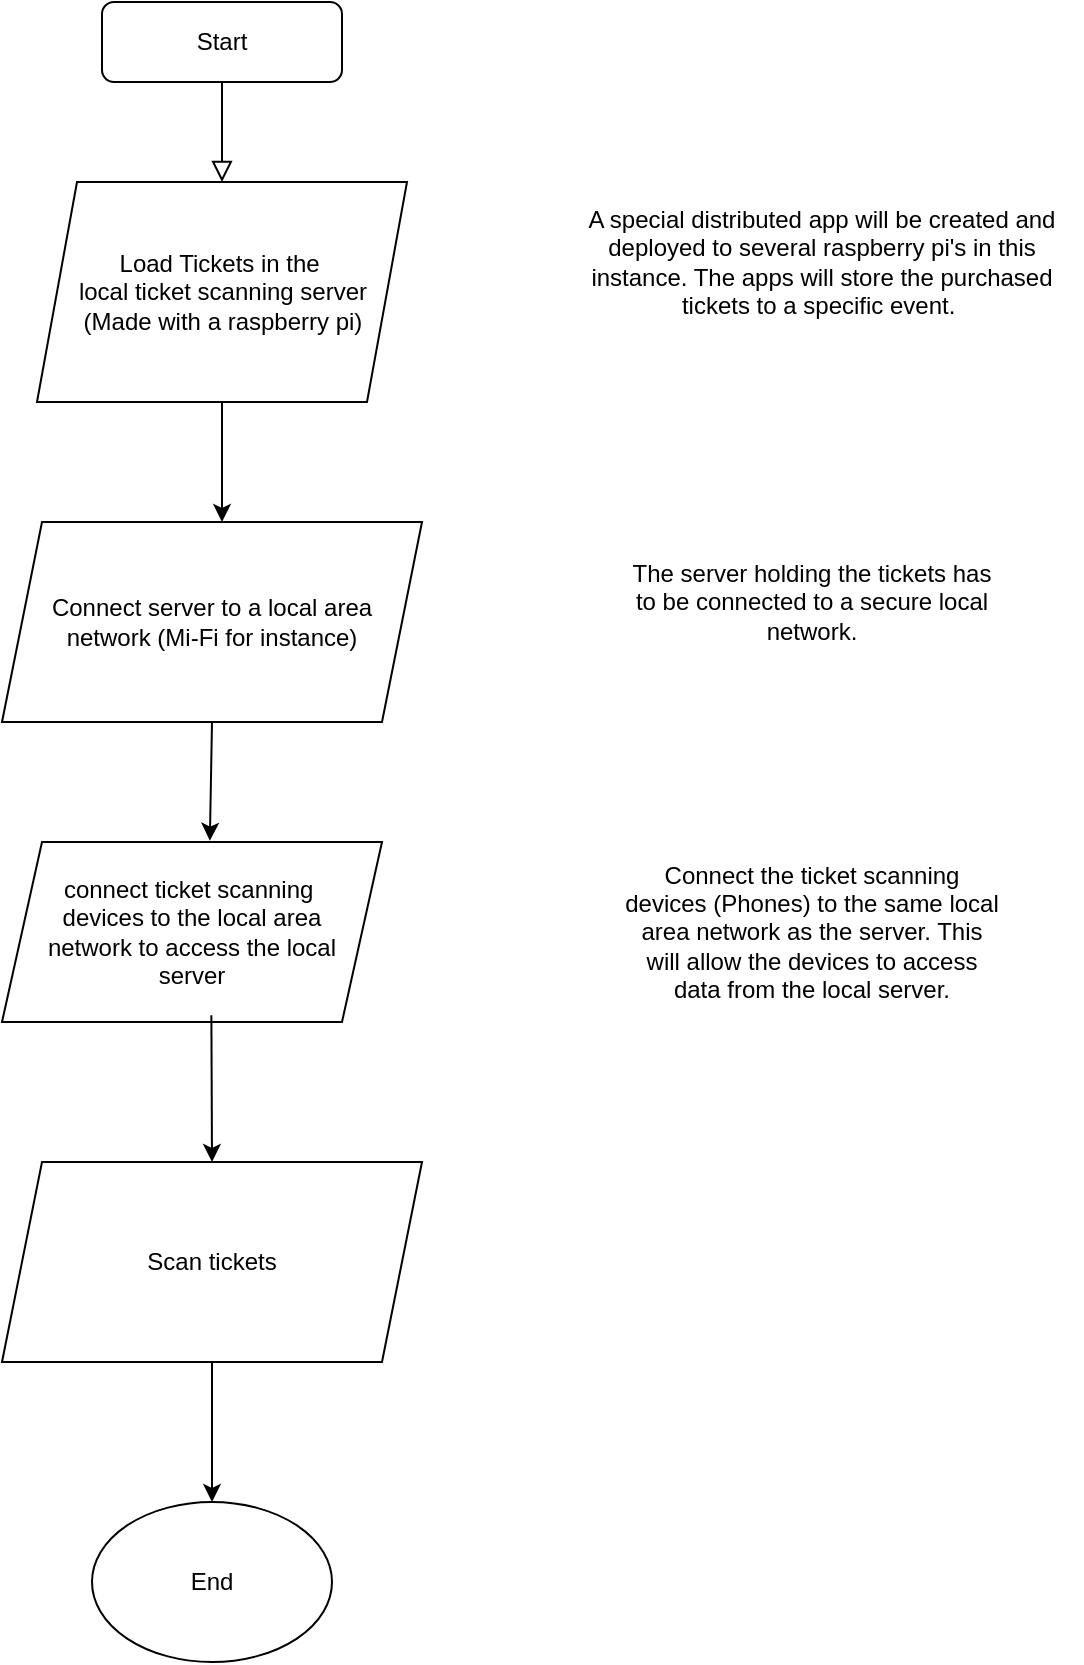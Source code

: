 <mxfile version="24.6.4" type="github">
  <diagram id="C5RBs43oDa-KdzZeNtuy" name="Page-1">
    <mxGraphModel dx="2068" dy="892" grid="1" gridSize="10" guides="1" tooltips="1" connect="1" arrows="1" fold="1" page="1" pageScale="1" pageWidth="827" pageHeight="1169" math="0" shadow="0">
      <root>
        <mxCell id="WIyWlLk6GJQsqaUBKTNV-0" />
        <mxCell id="WIyWlLk6GJQsqaUBKTNV-1" parent="WIyWlLk6GJQsqaUBKTNV-0" />
        <mxCell id="WIyWlLk6GJQsqaUBKTNV-2" value="" style="rounded=0;html=1;jettySize=auto;orthogonalLoop=1;fontSize=11;endArrow=block;endFill=0;endSize=8;strokeWidth=1;shadow=0;labelBackgroundColor=none;edgeStyle=orthogonalEdgeStyle;" parent="WIyWlLk6GJQsqaUBKTNV-1" source="WIyWlLk6GJQsqaUBKTNV-3" edge="1">
          <mxGeometry relative="1" as="geometry">
            <mxPoint x="220" y="170" as="targetPoint" />
          </mxGeometry>
        </mxCell>
        <mxCell id="WIyWlLk6GJQsqaUBKTNV-3" value="Start" style="rounded=1;whiteSpace=wrap;html=1;fontSize=12;glass=0;strokeWidth=1;shadow=0;" parent="WIyWlLk6GJQsqaUBKTNV-1" vertex="1">
          <mxGeometry x="160" y="80" width="120" height="40" as="geometry" />
        </mxCell>
        <mxCell id="XHb6EF1sIvQHW1oSUn8Q-0" value="Load Tickets in the&amp;nbsp;&lt;br&gt;local ticket scanning server&lt;br&gt;(Made with a raspberry pi)" style="shape=parallelogram;perimeter=parallelogramPerimeter;whiteSpace=wrap;html=1;fixedSize=1;" vertex="1" parent="WIyWlLk6GJQsqaUBKTNV-1">
          <mxGeometry x="127.5" y="170" width="185" height="110" as="geometry" />
        </mxCell>
        <mxCell id="XHb6EF1sIvQHW1oSUn8Q-1" value="" style="endArrow=classic;html=1;rounded=0;exitX=0.5;exitY=1;exitDx=0;exitDy=0;" edge="1" parent="WIyWlLk6GJQsqaUBKTNV-1" source="XHb6EF1sIvQHW1oSUn8Q-0">
          <mxGeometry width="50" height="50" relative="1" as="geometry">
            <mxPoint x="390" y="260" as="sourcePoint" />
            <mxPoint x="220" y="340" as="targetPoint" />
          </mxGeometry>
        </mxCell>
        <mxCell id="XHb6EF1sIvQHW1oSUn8Q-2" value="Connect server to a local area &lt;br&gt;network (Mi-Fi for instance)" style="shape=parallelogram;perimeter=parallelogramPerimeter;whiteSpace=wrap;html=1;fixedSize=1;" vertex="1" parent="WIyWlLk6GJQsqaUBKTNV-1">
          <mxGeometry x="110" y="340" width="210" height="100" as="geometry" />
        </mxCell>
        <mxCell id="XHb6EF1sIvQHW1oSUn8Q-3" value="connect ticket scanning&amp;nbsp;&lt;br&gt;devices to the local area &lt;br&gt;network to access the local &lt;br&gt;server" style="shape=parallelogram;perimeter=parallelogramPerimeter;whiteSpace=wrap;html=1;fixedSize=1;" vertex="1" parent="WIyWlLk6GJQsqaUBKTNV-1">
          <mxGeometry x="110" y="500" width="190" height="90" as="geometry" />
        </mxCell>
        <mxCell id="XHb6EF1sIvQHW1oSUn8Q-4" value="" style="endArrow=classic;html=1;rounded=0;entryX=0.547;entryY=-0.007;entryDx=0;entryDy=0;exitX=0.5;exitY=1;exitDx=0;exitDy=0;entryPerimeter=0;" edge="1" parent="WIyWlLk6GJQsqaUBKTNV-1" source="XHb6EF1sIvQHW1oSUn8Q-2" target="XHb6EF1sIvQHW1oSUn8Q-3">
          <mxGeometry width="50" height="50" relative="1" as="geometry">
            <mxPoint x="180" y="490" as="sourcePoint" />
            <mxPoint x="230" y="440" as="targetPoint" />
          </mxGeometry>
        </mxCell>
        <mxCell id="XHb6EF1sIvQHW1oSUn8Q-5" value="Scan tickets" style="shape=parallelogram;perimeter=parallelogramPerimeter;whiteSpace=wrap;html=1;fixedSize=1;" vertex="1" parent="WIyWlLk6GJQsqaUBKTNV-1">
          <mxGeometry x="110" y="660" width="210" height="100" as="geometry" />
        </mxCell>
        <mxCell id="XHb6EF1sIvQHW1oSUn8Q-6" value="" style="endArrow=classic;html=1;rounded=0;entryX=0.5;entryY=0;entryDx=0;entryDy=0;exitX=0.551;exitY=0.963;exitDx=0;exitDy=0;exitPerimeter=0;" edge="1" parent="WIyWlLk6GJQsqaUBKTNV-1" source="XHb6EF1sIvQHW1oSUn8Q-3" target="XHb6EF1sIvQHW1oSUn8Q-5">
          <mxGeometry width="50" height="50" relative="1" as="geometry">
            <mxPoint x="390" y="580" as="sourcePoint" />
            <mxPoint x="440" y="530" as="targetPoint" />
          </mxGeometry>
        </mxCell>
        <mxCell id="XHb6EF1sIvQHW1oSUn8Q-7" value="End" style="ellipse;whiteSpace=wrap;html=1;" vertex="1" parent="WIyWlLk6GJQsqaUBKTNV-1">
          <mxGeometry x="155" y="830" width="120" height="80" as="geometry" />
        </mxCell>
        <mxCell id="XHb6EF1sIvQHW1oSUn8Q-8" value="" style="endArrow=classic;html=1;rounded=0;entryX=0.5;entryY=0;entryDx=0;entryDy=0;exitX=0.5;exitY=1;exitDx=0;exitDy=0;" edge="1" parent="WIyWlLk6GJQsqaUBKTNV-1" source="XHb6EF1sIvQHW1oSUn8Q-5" target="XHb6EF1sIvQHW1oSUn8Q-7">
          <mxGeometry width="50" height="50" relative="1" as="geometry">
            <mxPoint x="170" y="820" as="sourcePoint" />
            <mxPoint x="220" y="770" as="targetPoint" />
          </mxGeometry>
        </mxCell>
        <mxCell id="XHb6EF1sIvQHW1oSUn8Q-9" value="A special distributed app will be created and&lt;br&gt;deployed to several raspberry pi&#39;s in this instance. The apps will store the purchased tickets to a specific event.&amp;nbsp;" style="text;html=1;align=center;verticalAlign=middle;whiteSpace=wrap;rounded=0;" vertex="1" parent="WIyWlLk6GJQsqaUBKTNV-1">
          <mxGeometry x="390" y="140" width="260" height="140" as="geometry" />
        </mxCell>
        <mxCell id="XHb6EF1sIvQHW1oSUn8Q-11" value="The server holding the tickets has to be connected to a secure local network." style="text;html=1;align=center;verticalAlign=middle;whiteSpace=wrap;rounded=0;" vertex="1" parent="WIyWlLk6GJQsqaUBKTNV-1">
          <mxGeometry x="420" y="320" width="190" height="120" as="geometry" />
        </mxCell>
        <mxCell id="XHb6EF1sIvQHW1oSUn8Q-13" value="Connect the ticket scanning devices (Phones) to the same local area network as the server. This will allow the devices to access data from the local server." style="text;html=1;align=center;verticalAlign=middle;whiteSpace=wrap;rounded=0;" vertex="1" parent="WIyWlLk6GJQsqaUBKTNV-1">
          <mxGeometry x="420" y="490" width="190" height="110" as="geometry" />
        </mxCell>
      </root>
    </mxGraphModel>
  </diagram>
</mxfile>
